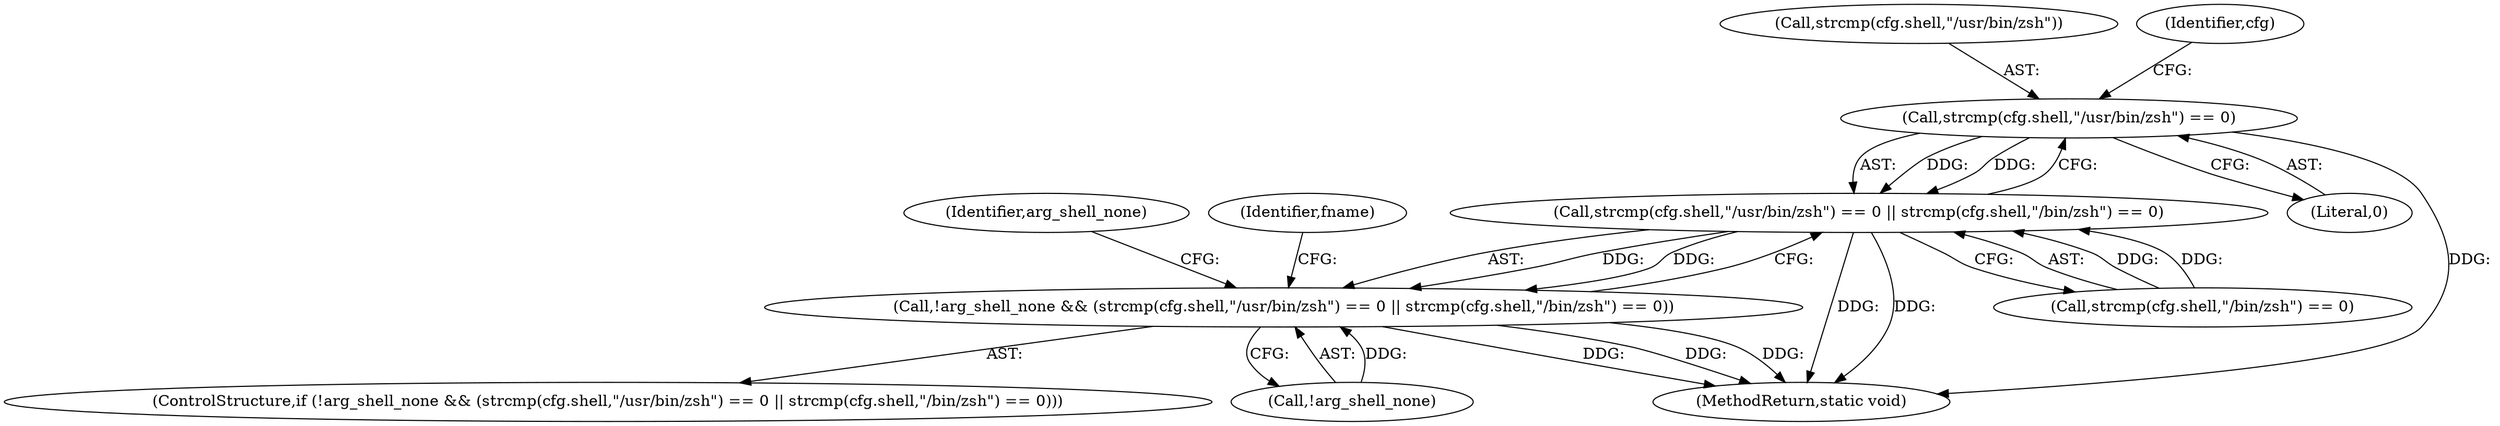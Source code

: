 digraph "0_firejail_38d418505e9ee2d326557e5639e8da49c298858f@API" {
"1000111" [label="(Call,strcmp(cfg.shell,\"/usr/bin/zsh\") == 0)"];
"1000110" [label="(Call,strcmp(cfg.shell,\"/usr/bin/zsh\") == 0 || strcmp(cfg.shell,\"/bin/zsh\") == 0)"];
"1000107" [label="(Call,!arg_shell_none && (strcmp(cfg.shell,\"/usr/bin/zsh\") == 0 || strcmp(cfg.shell,\"/bin/zsh\") == 0))"];
"1000106" [label="(ControlStructure,if (!arg_shell_none && (strcmp(cfg.shell,\"/usr/bin/zsh\") == 0 || strcmp(cfg.shell,\"/bin/zsh\") == 0)))"];
"1000178" [label="(Identifier,arg_shell_none)"];
"1000108" [label="(Call,!arg_shell_none)"];
"1000112" [label="(Call,strcmp(cfg.shell,\"/usr/bin/zsh\"))"];
"1000110" [label="(Call,strcmp(cfg.shell,\"/usr/bin/zsh\") == 0 || strcmp(cfg.shell,\"/bin/zsh\") == 0)"];
"1000121" [label="(Identifier,cfg)"];
"1000111" [label="(Call,strcmp(cfg.shell,\"/usr/bin/zsh\") == 0)"];
"1000117" [label="(Literal,0)"];
"1000130" [label="(Identifier,fname)"];
"1000275" [label="(MethodReturn,static void)"];
"1000118" [label="(Call,strcmp(cfg.shell,\"/bin/zsh\") == 0)"];
"1000107" [label="(Call,!arg_shell_none && (strcmp(cfg.shell,\"/usr/bin/zsh\") == 0 || strcmp(cfg.shell,\"/bin/zsh\") == 0))"];
"1000111" -> "1000110"  [label="AST: "];
"1000111" -> "1000117"  [label="CFG: "];
"1000112" -> "1000111"  [label="AST: "];
"1000117" -> "1000111"  [label="AST: "];
"1000121" -> "1000111"  [label="CFG: "];
"1000110" -> "1000111"  [label="CFG: "];
"1000111" -> "1000275"  [label="DDG: "];
"1000111" -> "1000110"  [label="DDG: "];
"1000111" -> "1000110"  [label="DDG: "];
"1000110" -> "1000107"  [label="AST: "];
"1000110" -> "1000118"  [label="CFG: "];
"1000118" -> "1000110"  [label="AST: "];
"1000107" -> "1000110"  [label="CFG: "];
"1000110" -> "1000275"  [label="DDG: "];
"1000110" -> "1000275"  [label="DDG: "];
"1000110" -> "1000107"  [label="DDG: "];
"1000110" -> "1000107"  [label="DDG: "];
"1000118" -> "1000110"  [label="DDG: "];
"1000118" -> "1000110"  [label="DDG: "];
"1000107" -> "1000106"  [label="AST: "];
"1000107" -> "1000108"  [label="CFG: "];
"1000108" -> "1000107"  [label="AST: "];
"1000130" -> "1000107"  [label="CFG: "];
"1000178" -> "1000107"  [label="CFG: "];
"1000107" -> "1000275"  [label="DDG: "];
"1000107" -> "1000275"  [label="DDG: "];
"1000107" -> "1000275"  [label="DDG: "];
"1000108" -> "1000107"  [label="DDG: "];
}
